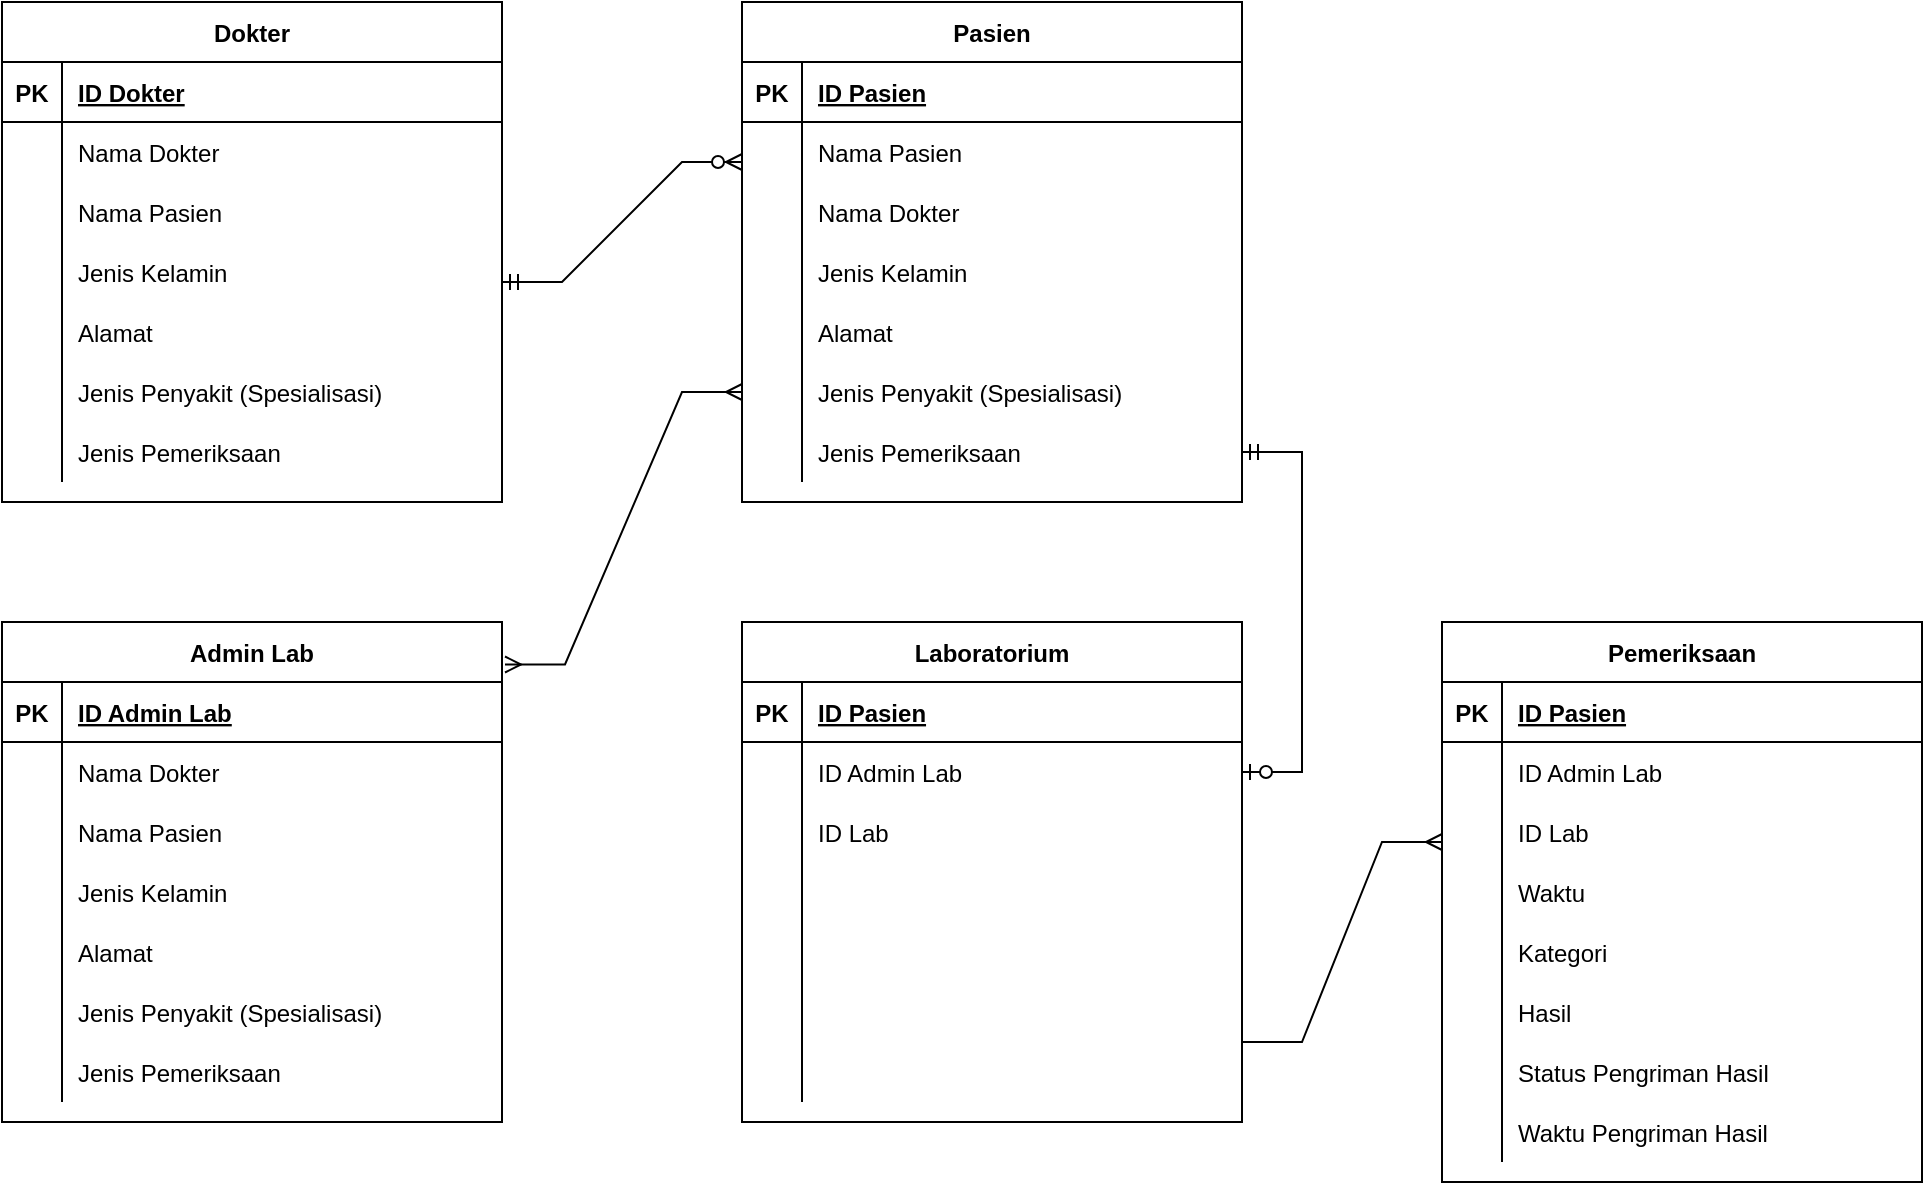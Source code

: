 <mxfile version="17.4.0" type="github">
  <diagram id="R2lEEEUBdFMjLlhIrx00" name="Page-1">
    <mxGraphModel dx="1085" dy="563" grid="1" gridSize="10" guides="1" tooltips="1" connect="1" arrows="1" fold="1" page="1" pageScale="1" pageWidth="850" pageHeight="1100" math="0" shadow="0" extFonts="Permanent Marker^https://fonts.googleapis.com/css?family=Permanent+Marker">
      <root>
        <mxCell id="0" />
        <mxCell id="1" parent="0" />
        <mxCell id="VCbBXZBnGZ6bgR9GCgT--1" value=" Pasien" style="shape=table;startSize=30;container=1;collapsible=1;childLayout=tableLayout;fixedRows=1;rowLines=0;fontStyle=1;align=center;resizeLast=1;" parent="1" vertex="1">
          <mxGeometry x="430" y="50" width="250" height="250" as="geometry" />
        </mxCell>
        <mxCell id="VCbBXZBnGZ6bgR9GCgT--2" value="" style="shape=partialRectangle;collapsible=0;dropTarget=0;pointerEvents=0;fillColor=none;points=[[0,0.5],[1,0.5]];portConstraint=eastwest;top=0;left=0;right=0;bottom=1;" parent="VCbBXZBnGZ6bgR9GCgT--1" vertex="1">
          <mxGeometry y="30" width="250" height="30" as="geometry" />
        </mxCell>
        <mxCell id="VCbBXZBnGZ6bgR9GCgT--3" value="PK" style="shape=partialRectangle;overflow=hidden;connectable=0;fillColor=none;top=0;left=0;bottom=0;right=0;fontStyle=1;" parent="VCbBXZBnGZ6bgR9GCgT--2" vertex="1">
          <mxGeometry width="30" height="30" as="geometry">
            <mxRectangle width="30" height="30" as="alternateBounds" />
          </mxGeometry>
        </mxCell>
        <mxCell id="VCbBXZBnGZ6bgR9GCgT--4" value="ID Pasien" style="shape=partialRectangle;overflow=hidden;connectable=0;fillColor=none;top=0;left=0;bottom=0;right=0;align=left;spacingLeft=6;fontStyle=5;" parent="VCbBXZBnGZ6bgR9GCgT--2" vertex="1">
          <mxGeometry x="30" width="220" height="30" as="geometry">
            <mxRectangle width="220" height="30" as="alternateBounds" />
          </mxGeometry>
        </mxCell>
        <mxCell id="VCbBXZBnGZ6bgR9GCgT--5" value="" style="shape=partialRectangle;collapsible=0;dropTarget=0;pointerEvents=0;fillColor=none;points=[[0,0.5],[1,0.5]];portConstraint=eastwest;top=0;left=0;right=0;bottom=0;" parent="VCbBXZBnGZ6bgR9GCgT--1" vertex="1">
          <mxGeometry y="60" width="250" height="30" as="geometry" />
        </mxCell>
        <mxCell id="VCbBXZBnGZ6bgR9GCgT--6" value="" style="shape=partialRectangle;overflow=hidden;connectable=0;fillColor=none;top=0;left=0;bottom=0;right=0;" parent="VCbBXZBnGZ6bgR9GCgT--5" vertex="1">
          <mxGeometry width="30" height="30" as="geometry">
            <mxRectangle width="30" height="30" as="alternateBounds" />
          </mxGeometry>
        </mxCell>
        <mxCell id="VCbBXZBnGZ6bgR9GCgT--7" value="Nama Pasien" style="shape=partialRectangle;overflow=hidden;connectable=0;fillColor=none;top=0;left=0;bottom=0;right=0;align=left;spacingLeft=6;" parent="VCbBXZBnGZ6bgR9GCgT--5" vertex="1">
          <mxGeometry x="30" width="220" height="30" as="geometry">
            <mxRectangle width="220" height="30" as="alternateBounds" />
          </mxGeometry>
        </mxCell>
        <mxCell id="VCbBXZBnGZ6bgR9GCgT--8" value="" style="shape=partialRectangle;collapsible=0;dropTarget=0;pointerEvents=0;fillColor=none;points=[[0,0.5],[1,0.5]];portConstraint=eastwest;top=0;left=0;right=0;bottom=0;" parent="VCbBXZBnGZ6bgR9GCgT--1" vertex="1">
          <mxGeometry y="90" width="250" height="30" as="geometry" />
        </mxCell>
        <mxCell id="VCbBXZBnGZ6bgR9GCgT--9" value="" style="shape=partialRectangle;overflow=hidden;connectable=0;fillColor=none;top=0;left=0;bottom=0;right=0;" parent="VCbBXZBnGZ6bgR9GCgT--8" vertex="1">
          <mxGeometry width="30" height="30" as="geometry">
            <mxRectangle width="30" height="30" as="alternateBounds" />
          </mxGeometry>
        </mxCell>
        <mxCell id="VCbBXZBnGZ6bgR9GCgT--10" value="Nama Dokter" style="shape=partialRectangle;overflow=hidden;connectable=0;fillColor=none;top=0;left=0;bottom=0;right=0;align=left;spacingLeft=6;" parent="VCbBXZBnGZ6bgR9GCgT--8" vertex="1">
          <mxGeometry x="30" width="220" height="30" as="geometry">
            <mxRectangle width="220" height="30" as="alternateBounds" />
          </mxGeometry>
        </mxCell>
        <mxCell id="VCbBXZBnGZ6bgR9GCgT--11" value="" style="shape=partialRectangle;collapsible=0;dropTarget=0;pointerEvents=0;fillColor=none;points=[[0,0.5],[1,0.5]];portConstraint=eastwest;top=0;left=0;right=0;bottom=0;" parent="VCbBXZBnGZ6bgR9GCgT--1" vertex="1">
          <mxGeometry y="120" width="250" height="30" as="geometry" />
        </mxCell>
        <mxCell id="VCbBXZBnGZ6bgR9GCgT--12" value="" style="shape=partialRectangle;overflow=hidden;connectable=0;fillColor=none;top=0;left=0;bottom=0;right=0;" parent="VCbBXZBnGZ6bgR9GCgT--11" vertex="1">
          <mxGeometry width="30" height="30" as="geometry">
            <mxRectangle width="30" height="30" as="alternateBounds" />
          </mxGeometry>
        </mxCell>
        <mxCell id="VCbBXZBnGZ6bgR9GCgT--13" value="Jenis Kelamin" style="shape=partialRectangle;overflow=hidden;connectable=0;fillColor=none;top=0;left=0;bottom=0;right=0;align=left;spacingLeft=6;" parent="VCbBXZBnGZ6bgR9GCgT--11" vertex="1">
          <mxGeometry x="30" width="220" height="30" as="geometry">
            <mxRectangle width="220" height="30" as="alternateBounds" />
          </mxGeometry>
        </mxCell>
        <mxCell id="VCbBXZBnGZ6bgR9GCgT--14" value="" style="shape=partialRectangle;collapsible=0;dropTarget=0;pointerEvents=0;fillColor=none;points=[[0,0.5],[1,0.5]];portConstraint=eastwest;top=0;left=0;right=0;bottom=0;" parent="VCbBXZBnGZ6bgR9GCgT--1" vertex="1">
          <mxGeometry y="150" width="250" height="30" as="geometry" />
        </mxCell>
        <mxCell id="VCbBXZBnGZ6bgR9GCgT--15" value="" style="shape=partialRectangle;overflow=hidden;connectable=0;fillColor=none;top=0;left=0;bottom=0;right=0;" parent="VCbBXZBnGZ6bgR9GCgT--14" vertex="1">
          <mxGeometry width="30" height="30" as="geometry">
            <mxRectangle width="30" height="30" as="alternateBounds" />
          </mxGeometry>
        </mxCell>
        <mxCell id="VCbBXZBnGZ6bgR9GCgT--16" value=" Alamat" style="shape=partialRectangle;overflow=hidden;connectable=0;fillColor=none;top=0;left=0;bottom=0;right=0;align=left;spacingLeft=6;" parent="VCbBXZBnGZ6bgR9GCgT--14" vertex="1">
          <mxGeometry x="30" width="220" height="30" as="geometry">
            <mxRectangle width="220" height="30" as="alternateBounds" />
          </mxGeometry>
        </mxCell>
        <mxCell id="VCbBXZBnGZ6bgR9GCgT--17" value="" style="shape=partialRectangle;collapsible=0;dropTarget=0;pointerEvents=0;fillColor=none;points=[[0,0.5],[1,0.5]];portConstraint=eastwest;top=0;left=0;right=0;bottom=0;" parent="VCbBXZBnGZ6bgR9GCgT--1" vertex="1">
          <mxGeometry y="180" width="250" height="30" as="geometry" />
        </mxCell>
        <mxCell id="VCbBXZBnGZ6bgR9GCgT--18" value="" style="shape=partialRectangle;overflow=hidden;connectable=0;fillColor=none;top=0;left=0;bottom=0;right=0;" parent="VCbBXZBnGZ6bgR9GCgT--17" vertex="1">
          <mxGeometry width="30" height="30" as="geometry">
            <mxRectangle width="30" height="30" as="alternateBounds" />
          </mxGeometry>
        </mxCell>
        <mxCell id="VCbBXZBnGZ6bgR9GCgT--19" value="Jenis Penyakit (Spesialisasi)" style="shape=partialRectangle;overflow=hidden;connectable=0;fillColor=none;top=0;left=0;bottom=0;right=0;align=left;spacingLeft=6;" parent="VCbBXZBnGZ6bgR9GCgT--17" vertex="1">
          <mxGeometry x="30" width="220" height="30" as="geometry">
            <mxRectangle width="220" height="30" as="alternateBounds" />
          </mxGeometry>
        </mxCell>
        <mxCell id="VCbBXZBnGZ6bgR9GCgT--20" value="" style="shape=partialRectangle;collapsible=0;dropTarget=0;pointerEvents=0;fillColor=none;points=[[0,0.5],[1,0.5]];portConstraint=eastwest;top=0;left=0;right=0;bottom=0;" parent="VCbBXZBnGZ6bgR9GCgT--1" vertex="1">
          <mxGeometry y="210" width="250" height="30" as="geometry" />
        </mxCell>
        <mxCell id="VCbBXZBnGZ6bgR9GCgT--21" value="" style="shape=partialRectangle;overflow=hidden;connectable=0;fillColor=none;top=0;left=0;bottom=0;right=0;" parent="VCbBXZBnGZ6bgR9GCgT--20" vertex="1">
          <mxGeometry width="30" height="30" as="geometry">
            <mxRectangle width="30" height="30" as="alternateBounds" />
          </mxGeometry>
        </mxCell>
        <mxCell id="VCbBXZBnGZ6bgR9GCgT--22" value="Jenis Pemeriksaan" style="shape=partialRectangle;overflow=hidden;connectable=0;fillColor=none;top=0;left=0;bottom=0;right=0;align=left;spacingLeft=6;" parent="VCbBXZBnGZ6bgR9GCgT--20" vertex="1">
          <mxGeometry x="30" width="220" height="30" as="geometry">
            <mxRectangle width="220" height="30" as="alternateBounds" />
          </mxGeometry>
        </mxCell>
        <mxCell id="VCbBXZBnGZ6bgR9GCgT--23" value=" Laboratorium" style="shape=table;startSize=30;container=1;collapsible=1;childLayout=tableLayout;fixedRows=1;rowLines=0;fontStyle=1;align=center;resizeLast=1;" parent="1" vertex="1">
          <mxGeometry x="430" y="360" width="250" height="250" as="geometry" />
        </mxCell>
        <mxCell id="VCbBXZBnGZ6bgR9GCgT--24" value="" style="shape=partialRectangle;collapsible=0;dropTarget=0;pointerEvents=0;fillColor=none;points=[[0,0.5],[1,0.5]];portConstraint=eastwest;top=0;left=0;right=0;bottom=1;" parent="VCbBXZBnGZ6bgR9GCgT--23" vertex="1">
          <mxGeometry y="30" width="250" height="30" as="geometry" />
        </mxCell>
        <mxCell id="VCbBXZBnGZ6bgR9GCgT--25" value="PK" style="shape=partialRectangle;overflow=hidden;connectable=0;fillColor=none;top=0;left=0;bottom=0;right=0;fontStyle=1;" parent="VCbBXZBnGZ6bgR9GCgT--24" vertex="1">
          <mxGeometry width="30" height="30" as="geometry">
            <mxRectangle width="30" height="30" as="alternateBounds" />
          </mxGeometry>
        </mxCell>
        <mxCell id="VCbBXZBnGZ6bgR9GCgT--26" value="ID Pasien" style="shape=partialRectangle;overflow=hidden;connectable=0;fillColor=none;top=0;left=0;bottom=0;right=0;align=left;spacingLeft=6;fontStyle=5;" parent="VCbBXZBnGZ6bgR9GCgT--24" vertex="1">
          <mxGeometry x="30" width="220" height="30" as="geometry">
            <mxRectangle width="220" height="30" as="alternateBounds" />
          </mxGeometry>
        </mxCell>
        <mxCell id="VCbBXZBnGZ6bgR9GCgT--27" value="" style="shape=partialRectangle;collapsible=0;dropTarget=0;pointerEvents=0;fillColor=none;points=[[0,0.5],[1,0.5]];portConstraint=eastwest;top=0;left=0;right=0;bottom=0;" parent="VCbBXZBnGZ6bgR9GCgT--23" vertex="1">
          <mxGeometry y="60" width="250" height="30" as="geometry" />
        </mxCell>
        <mxCell id="VCbBXZBnGZ6bgR9GCgT--28" value="" style="shape=partialRectangle;overflow=hidden;connectable=0;fillColor=none;top=0;left=0;bottom=0;right=0;" parent="VCbBXZBnGZ6bgR9GCgT--27" vertex="1">
          <mxGeometry width="30" height="30" as="geometry">
            <mxRectangle width="30" height="30" as="alternateBounds" />
          </mxGeometry>
        </mxCell>
        <mxCell id="VCbBXZBnGZ6bgR9GCgT--29" value="ID Admin Lab" style="shape=partialRectangle;overflow=hidden;connectable=0;fillColor=none;top=0;left=0;bottom=0;right=0;align=left;spacingLeft=6;" parent="VCbBXZBnGZ6bgR9GCgT--27" vertex="1">
          <mxGeometry x="30" width="220" height="30" as="geometry">
            <mxRectangle width="220" height="30" as="alternateBounds" />
          </mxGeometry>
        </mxCell>
        <mxCell id="VCbBXZBnGZ6bgR9GCgT--30" value="" style="shape=partialRectangle;collapsible=0;dropTarget=0;pointerEvents=0;fillColor=none;points=[[0,0.5],[1,0.5]];portConstraint=eastwest;top=0;left=0;right=0;bottom=0;" parent="VCbBXZBnGZ6bgR9GCgT--23" vertex="1">
          <mxGeometry y="90" width="250" height="30" as="geometry" />
        </mxCell>
        <mxCell id="VCbBXZBnGZ6bgR9GCgT--31" value="" style="shape=partialRectangle;overflow=hidden;connectable=0;fillColor=none;top=0;left=0;bottom=0;right=0;" parent="VCbBXZBnGZ6bgR9GCgT--30" vertex="1">
          <mxGeometry width="30" height="30" as="geometry">
            <mxRectangle width="30" height="30" as="alternateBounds" />
          </mxGeometry>
        </mxCell>
        <mxCell id="VCbBXZBnGZ6bgR9GCgT--32" value="ID Lab" style="shape=partialRectangle;overflow=hidden;connectable=0;fillColor=none;top=0;left=0;bottom=0;right=0;align=left;spacingLeft=6;" parent="VCbBXZBnGZ6bgR9GCgT--30" vertex="1">
          <mxGeometry x="30" width="220" height="30" as="geometry">
            <mxRectangle width="220" height="30" as="alternateBounds" />
          </mxGeometry>
        </mxCell>
        <mxCell id="VCbBXZBnGZ6bgR9GCgT--33" value="" style="shape=partialRectangle;collapsible=0;dropTarget=0;pointerEvents=0;fillColor=none;points=[[0,0.5],[1,0.5]];portConstraint=eastwest;top=0;left=0;right=0;bottom=0;" parent="VCbBXZBnGZ6bgR9GCgT--23" vertex="1">
          <mxGeometry y="120" width="250" height="30" as="geometry" />
        </mxCell>
        <mxCell id="VCbBXZBnGZ6bgR9GCgT--34" value="" style="shape=partialRectangle;overflow=hidden;connectable=0;fillColor=none;top=0;left=0;bottom=0;right=0;" parent="VCbBXZBnGZ6bgR9GCgT--33" vertex="1">
          <mxGeometry width="30" height="30" as="geometry">
            <mxRectangle width="30" height="30" as="alternateBounds" />
          </mxGeometry>
        </mxCell>
        <mxCell id="VCbBXZBnGZ6bgR9GCgT--35" value="" style="shape=partialRectangle;overflow=hidden;connectable=0;fillColor=none;top=0;left=0;bottom=0;right=0;align=left;spacingLeft=6;" parent="VCbBXZBnGZ6bgR9GCgT--33" vertex="1">
          <mxGeometry x="30" width="220" height="30" as="geometry">
            <mxRectangle width="220" height="30" as="alternateBounds" />
          </mxGeometry>
        </mxCell>
        <mxCell id="VCbBXZBnGZ6bgR9GCgT--36" value="" style="shape=partialRectangle;collapsible=0;dropTarget=0;pointerEvents=0;fillColor=none;points=[[0,0.5],[1,0.5]];portConstraint=eastwest;top=0;left=0;right=0;bottom=0;" parent="VCbBXZBnGZ6bgR9GCgT--23" vertex="1">
          <mxGeometry y="150" width="250" height="30" as="geometry" />
        </mxCell>
        <mxCell id="VCbBXZBnGZ6bgR9GCgT--37" value="" style="shape=partialRectangle;overflow=hidden;connectable=0;fillColor=none;top=0;left=0;bottom=0;right=0;" parent="VCbBXZBnGZ6bgR9GCgT--36" vertex="1">
          <mxGeometry width="30" height="30" as="geometry">
            <mxRectangle width="30" height="30" as="alternateBounds" />
          </mxGeometry>
        </mxCell>
        <mxCell id="VCbBXZBnGZ6bgR9GCgT--38" value="" style="shape=partialRectangle;overflow=hidden;connectable=0;fillColor=none;top=0;left=0;bottom=0;right=0;align=left;spacingLeft=6;" parent="VCbBXZBnGZ6bgR9GCgT--36" vertex="1">
          <mxGeometry x="30" width="220" height="30" as="geometry">
            <mxRectangle width="220" height="30" as="alternateBounds" />
          </mxGeometry>
        </mxCell>
        <mxCell id="VCbBXZBnGZ6bgR9GCgT--39" value="" style="shape=partialRectangle;collapsible=0;dropTarget=0;pointerEvents=0;fillColor=none;points=[[0,0.5],[1,0.5]];portConstraint=eastwest;top=0;left=0;right=0;bottom=0;" parent="VCbBXZBnGZ6bgR9GCgT--23" vertex="1">
          <mxGeometry y="180" width="250" height="30" as="geometry" />
        </mxCell>
        <mxCell id="VCbBXZBnGZ6bgR9GCgT--40" value="" style="shape=partialRectangle;overflow=hidden;connectable=0;fillColor=none;top=0;left=0;bottom=0;right=0;" parent="VCbBXZBnGZ6bgR9GCgT--39" vertex="1">
          <mxGeometry width="30" height="30" as="geometry">
            <mxRectangle width="30" height="30" as="alternateBounds" />
          </mxGeometry>
        </mxCell>
        <mxCell id="VCbBXZBnGZ6bgR9GCgT--41" value="" style="shape=partialRectangle;overflow=hidden;connectable=0;fillColor=none;top=0;left=0;bottom=0;right=0;align=left;spacingLeft=6;" parent="VCbBXZBnGZ6bgR9GCgT--39" vertex="1">
          <mxGeometry x="30" width="220" height="30" as="geometry">
            <mxRectangle width="220" height="30" as="alternateBounds" />
          </mxGeometry>
        </mxCell>
        <mxCell id="VCbBXZBnGZ6bgR9GCgT--42" value="" style="shape=partialRectangle;collapsible=0;dropTarget=0;pointerEvents=0;fillColor=none;points=[[0,0.5],[1,0.5]];portConstraint=eastwest;top=0;left=0;right=0;bottom=0;" parent="VCbBXZBnGZ6bgR9GCgT--23" vertex="1">
          <mxGeometry y="210" width="250" height="30" as="geometry" />
        </mxCell>
        <mxCell id="VCbBXZBnGZ6bgR9GCgT--43" value="" style="shape=partialRectangle;overflow=hidden;connectable=0;fillColor=none;top=0;left=0;bottom=0;right=0;" parent="VCbBXZBnGZ6bgR9GCgT--42" vertex="1">
          <mxGeometry width="30" height="30" as="geometry">
            <mxRectangle width="30" height="30" as="alternateBounds" />
          </mxGeometry>
        </mxCell>
        <mxCell id="VCbBXZBnGZ6bgR9GCgT--44" value="" style="shape=partialRectangle;overflow=hidden;connectable=0;fillColor=none;top=0;left=0;bottom=0;right=0;align=left;spacingLeft=6;" parent="VCbBXZBnGZ6bgR9GCgT--42" vertex="1">
          <mxGeometry x="30" width="220" height="30" as="geometry">
            <mxRectangle width="220" height="30" as="alternateBounds" />
          </mxGeometry>
        </mxCell>
        <mxCell id="VCbBXZBnGZ6bgR9GCgT--45" value="Dokter" style="shape=table;startSize=30;container=1;collapsible=1;childLayout=tableLayout;fixedRows=1;rowLines=0;fontStyle=1;align=center;resizeLast=1;" parent="1" vertex="1">
          <mxGeometry x="60" y="50" width="250" height="250" as="geometry" />
        </mxCell>
        <mxCell id="VCbBXZBnGZ6bgR9GCgT--46" value="" style="shape=partialRectangle;collapsible=0;dropTarget=0;pointerEvents=0;fillColor=none;points=[[0,0.5],[1,0.5]];portConstraint=eastwest;top=0;left=0;right=0;bottom=1;" parent="VCbBXZBnGZ6bgR9GCgT--45" vertex="1">
          <mxGeometry y="30" width="250" height="30" as="geometry" />
        </mxCell>
        <mxCell id="VCbBXZBnGZ6bgR9GCgT--47" value="PK" style="shape=partialRectangle;overflow=hidden;connectable=0;fillColor=none;top=0;left=0;bottom=0;right=0;fontStyle=1;" parent="VCbBXZBnGZ6bgR9GCgT--46" vertex="1">
          <mxGeometry width="30" height="30" as="geometry">
            <mxRectangle width="30" height="30" as="alternateBounds" />
          </mxGeometry>
        </mxCell>
        <mxCell id="VCbBXZBnGZ6bgR9GCgT--48" value="ID Dokter" style="shape=partialRectangle;overflow=hidden;connectable=0;fillColor=none;top=0;left=0;bottom=0;right=0;align=left;spacingLeft=6;fontStyle=5;" parent="VCbBXZBnGZ6bgR9GCgT--46" vertex="1">
          <mxGeometry x="30" width="220" height="30" as="geometry">
            <mxRectangle width="220" height="30" as="alternateBounds" />
          </mxGeometry>
        </mxCell>
        <mxCell id="VCbBXZBnGZ6bgR9GCgT--49" value="" style="shape=partialRectangle;collapsible=0;dropTarget=0;pointerEvents=0;fillColor=none;points=[[0,0.5],[1,0.5]];portConstraint=eastwest;top=0;left=0;right=0;bottom=0;" parent="VCbBXZBnGZ6bgR9GCgT--45" vertex="1">
          <mxGeometry y="60" width="250" height="30" as="geometry" />
        </mxCell>
        <mxCell id="VCbBXZBnGZ6bgR9GCgT--50" value="" style="shape=partialRectangle;overflow=hidden;connectable=0;fillColor=none;top=0;left=0;bottom=0;right=0;" parent="VCbBXZBnGZ6bgR9GCgT--49" vertex="1">
          <mxGeometry width="30" height="30" as="geometry">
            <mxRectangle width="30" height="30" as="alternateBounds" />
          </mxGeometry>
        </mxCell>
        <mxCell id="VCbBXZBnGZ6bgR9GCgT--51" value="Nama Dokter" style="shape=partialRectangle;overflow=hidden;connectable=0;fillColor=none;top=0;left=0;bottom=0;right=0;align=left;spacingLeft=6;" parent="VCbBXZBnGZ6bgR9GCgT--49" vertex="1">
          <mxGeometry x="30" width="220" height="30" as="geometry">
            <mxRectangle width="220" height="30" as="alternateBounds" />
          </mxGeometry>
        </mxCell>
        <mxCell id="VCbBXZBnGZ6bgR9GCgT--52" value="" style="shape=partialRectangle;collapsible=0;dropTarget=0;pointerEvents=0;fillColor=none;points=[[0,0.5],[1,0.5]];portConstraint=eastwest;top=0;left=0;right=0;bottom=0;" parent="VCbBXZBnGZ6bgR9GCgT--45" vertex="1">
          <mxGeometry y="90" width="250" height="30" as="geometry" />
        </mxCell>
        <mxCell id="VCbBXZBnGZ6bgR9GCgT--53" value="" style="shape=partialRectangle;overflow=hidden;connectable=0;fillColor=none;top=0;left=0;bottom=0;right=0;" parent="VCbBXZBnGZ6bgR9GCgT--52" vertex="1">
          <mxGeometry width="30" height="30" as="geometry">
            <mxRectangle width="30" height="30" as="alternateBounds" />
          </mxGeometry>
        </mxCell>
        <mxCell id="VCbBXZBnGZ6bgR9GCgT--54" value="Nama Pasien" style="shape=partialRectangle;overflow=hidden;connectable=0;fillColor=none;top=0;left=0;bottom=0;right=0;align=left;spacingLeft=6;" parent="VCbBXZBnGZ6bgR9GCgT--52" vertex="1">
          <mxGeometry x="30" width="220" height="30" as="geometry">
            <mxRectangle width="220" height="30" as="alternateBounds" />
          </mxGeometry>
        </mxCell>
        <mxCell id="VCbBXZBnGZ6bgR9GCgT--55" value="" style="shape=partialRectangle;collapsible=0;dropTarget=0;pointerEvents=0;fillColor=none;points=[[0,0.5],[1,0.5]];portConstraint=eastwest;top=0;left=0;right=0;bottom=0;" parent="VCbBXZBnGZ6bgR9GCgT--45" vertex="1">
          <mxGeometry y="120" width="250" height="30" as="geometry" />
        </mxCell>
        <mxCell id="VCbBXZBnGZ6bgR9GCgT--56" value="" style="shape=partialRectangle;overflow=hidden;connectable=0;fillColor=none;top=0;left=0;bottom=0;right=0;" parent="VCbBXZBnGZ6bgR9GCgT--55" vertex="1">
          <mxGeometry width="30" height="30" as="geometry">
            <mxRectangle width="30" height="30" as="alternateBounds" />
          </mxGeometry>
        </mxCell>
        <mxCell id="VCbBXZBnGZ6bgR9GCgT--57" value="Jenis Kelamin" style="shape=partialRectangle;overflow=hidden;connectable=0;fillColor=none;top=0;left=0;bottom=0;right=0;align=left;spacingLeft=6;" parent="VCbBXZBnGZ6bgR9GCgT--55" vertex="1">
          <mxGeometry x="30" width="220" height="30" as="geometry">
            <mxRectangle width="220" height="30" as="alternateBounds" />
          </mxGeometry>
        </mxCell>
        <mxCell id="VCbBXZBnGZ6bgR9GCgT--58" value="" style="shape=partialRectangle;collapsible=0;dropTarget=0;pointerEvents=0;fillColor=none;points=[[0,0.5],[1,0.5]];portConstraint=eastwest;top=0;left=0;right=0;bottom=0;" parent="VCbBXZBnGZ6bgR9GCgT--45" vertex="1">
          <mxGeometry y="150" width="250" height="30" as="geometry" />
        </mxCell>
        <mxCell id="VCbBXZBnGZ6bgR9GCgT--59" value="" style="shape=partialRectangle;overflow=hidden;connectable=0;fillColor=none;top=0;left=0;bottom=0;right=0;" parent="VCbBXZBnGZ6bgR9GCgT--58" vertex="1">
          <mxGeometry width="30" height="30" as="geometry">
            <mxRectangle width="30" height="30" as="alternateBounds" />
          </mxGeometry>
        </mxCell>
        <mxCell id="VCbBXZBnGZ6bgR9GCgT--60" value=" Alamat" style="shape=partialRectangle;overflow=hidden;connectable=0;fillColor=none;top=0;left=0;bottom=0;right=0;align=left;spacingLeft=6;" parent="VCbBXZBnGZ6bgR9GCgT--58" vertex="1">
          <mxGeometry x="30" width="220" height="30" as="geometry">
            <mxRectangle width="220" height="30" as="alternateBounds" />
          </mxGeometry>
        </mxCell>
        <mxCell id="VCbBXZBnGZ6bgR9GCgT--61" value="" style="shape=partialRectangle;collapsible=0;dropTarget=0;pointerEvents=0;fillColor=none;points=[[0,0.5],[1,0.5]];portConstraint=eastwest;top=0;left=0;right=0;bottom=0;" parent="VCbBXZBnGZ6bgR9GCgT--45" vertex="1">
          <mxGeometry y="180" width="250" height="30" as="geometry" />
        </mxCell>
        <mxCell id="VCbBXZBnGZ6bgR9GCgT--62" value="" style="shape=partialRectangle;overflow=hidden;connectable=0;fillColor=none;top=0;left=0;bottom=0;right=0;" parent="VCbBXZBnGZ6bgR9GCgT--61" vertex="1">
          <mxGeometry width="30" height="30" as="geometry">
            <mxRectangle width="30" height="30" as="alternateBounds" />
          </mxGeometry>
        </mxCell>
        <mxCell id="VCbBXZBnGZ6bgR9GCgT--63" value=" Jenis Penyakit (Spesialisasi)" style="shape=partialRectangle;overflow=hidden;connectable=0;fillColor=none;top=0;left=0;bottom=0;right=0;align=left;spacingLeft=6;" parent="VCbBXZBnGZ6bgR9GCgT--61" vertex="1">
          <mxGeometry x="30" width="220" height="30" as="geometry">
            <mxRectangle width="220" height="30" as="alternateBounds" />
          </mxGeometry>
        </mxCell>
        <mxCell id="VCbBXZBnGZ6bgR9GCgT--64" value="" style="shape=partialRectangle;collapsible=0;dropTarget=0;pointerEvents=0;fillColor=none;points=[[0,0.5],[1,0.5]];portConstraint=eastwest;top=0;left=0;right=0;bottom=0;" parent="VCbBXZBnGZ6bgR9GCgT--45" vertex="1">
          <mxGeometry y="210" width="250" height="30" as="geometry" />
        </mxCell>
        <mxCell id="VCbBXZBnGZ6bgR9GCgT--65" value="" style="shape=partialRectangle;overflow=hidden;connectable=0;fillColor=none;top=0;left=0;bottom=0;right=0;" parent="VCbBXZBnGZ6bgR9GCgT--64" vertex="1">
          <mxGeometry width="30" height="30" as="geometry">
            <mxRectangle width="30" height="30" as="alternateBounds" />
          </mxGeometry>
        </mxCell>
        <mxCell id="VCbBXZBnGZ6bgR9GCgT--66" value="Jenis Pemeriksaan" style="shape=partialRectangle;overflow=hidden;connectable=0;fillColor=none;top=0;left=0;bottom=0;right=0;align=left;spacingLeft=6;" parent="VCbBXZBnGZ6bgR9GCgT--64" vertex="1">
          <mxGeometry x="30" width="220" height="30" as="geometry">
            <mxRectangle width="220" height="30" as="alternateBounds" />
          </mxGeometry>
        </mxCell>
        <mxCell id="VCbBXZBnGZ6bgR9GCgT--67" value="Admin Lab" style="shape=table;startSize=30;container=1;collapsible=1;childLayout=tableLayout;fixedRows=1;rowLines=0;fontStyle=1;align=center;resizeLast=1;" parent="1" vertex="1">
          <mxGeometry x="60" y="360" width="250" height="250" as="geometry" />
        </mxCell>
        <mxCell id="VCbBXZBnGZ6bgR9GCgT--68" value="" style="shape=partialRectangle;collapsible=0;dropTarget=0;pointerEvents=0;fillColor=none;points=[[0,0.5],[1,0.5]];portConstraint=eastwest;top=0;left=0;right=0;bottom=1;" parent="VCbBXZBnGZ6bgR9GCgT--67" vertex="1">
          <mxGeometry y="30" width="250" height="30" as="geometry" />
        </mxCell>
        <mxCell id="VCbBXZBnGZ6bgR9GCgT--69" value="PK" style="shape=partialRectangle;overflow=hidden;connectable=0;fillColor=none;top=0;left=0;bottom=0;right=0;fontStyle=1;" parent="VCbBXZBnGZ6bgR9GCgT--68" vertex="1">
          <mxGeometry width="30" height="30" as="geometry">
            <mxRectangle width="30" height="30" as="alternateBounds" />
          </mxGeometry>
        </mxCell>
        <mxCell id="VCbBXZBnGZ6bgR9GCgT--70" value="ID Admin Lab" style="shape=partialRectangle;overflow=hidden;connectable=0;fillColor=none;top=0;left=0;bottom=0;right=0;align=left;spacingLeft=6;fontStyle=5;" parent="VCbBXZBnGZ6bgR9GCgT--68" vertex="1">
          <mxGeometry x="30" width="220" height="30" as="geometry">
            <mxRectangle width="220" height="30" as="alternateBounds" />
          </mxGeometry>
        </mxCell>
        <mxCell id="VCbBXZBnGZ6bgR9GCgT--71" value="" style="shape=partialRectangle;collapsible=0;dropTarget=0;pointerEvents=0;fillColor=none;points=[[0,0.5],[1,0.5]];portConstraint=eastwest;top=0;left=0;right=0;bottom=0;" parent="VCbBXZBnGZ6bgR9GCgT--67" vertex="1">
          <mxGeometry y="60" width="250" height="30" as="geometry" />
        </mxCell>
        <mxCell id="VCbBXZBnGZ6bgR9GCgT--72" value="" style="shape=partialRectangle;overflow=hidden;connectable=0;fillColor=none;top=0;left=0;bottom=0;right=0;" parent="VCbBXZBnGZ6bgR9GCgT--71" vertex="1">
          <mxGeometry width="30" height="30" as="geometry">
            <mxRectangle width="30" height="30" as="alternateBounds" />
          </mxGeometry>
        </mxCell>
        <mxCell id="VCbBXZBnGZ6bgR9GCgT--73" value="Nama Dokter" style="shape=partialRectangle;overflow=hidden;connectable=0;fillColor=none;top=0;left=0;bottom=0;right=0;align=left;spacingLeft=6;" parent="VCbBXZBnGZ6bgR9GCgT--71" vertex="1">
          <mxGeometry x="30" width="220" height="30" as="geometry">
            <mxRectangle width="220" height="30" as="alternateBounds" />
          </mxGeometry>
        </mxCell>
        <mxCell id="VCbBXZBnGZ6bgR9GCgT--74" value="" style="shape=partialRectangle;collapsible=0;dropTarget=0;pointerEvents=0;fillColor=none;points=[[0,0.5],[1,0.5]];portConstraint=eastwest;top=0;left=0;right=0;bottom=0;" parent="VCbBXZBnGZ6bgR9GCgT--67" vertex="1">
          <mxGeometry y="90" width="250" height="30" as="geometry" />
        </mxCell>
        <mxCell id="VCbBXZBnGZ6bgR9GCgT--75" value="" style="shape=partialRectangle;overflow=hidden;connectable=0;fillColor=none;top=0;left=0;bottom=0;right=0;" parent="VCbBXZBnGZ6bgR9GCgT--74" vertex="1">
          <mxGeometry width="30" height="30" as="geometry">
            <mxRectangle width="30" height="30" as="alternateBounds" />
          </mxGeometry>
        </mxCell>
        <mxCell id="VCbBXZBnGZ6bgR9GCgT--76" value="Nama Pasien" style="shape=partialRectangle;overflow=hidden;connectable=0;fillColor=none;top=0;left=0;bottom=0;right=0;align=left;spacingLeft=6;" parent="VCbBXZBnGZ6bgR9GCgT--74" vertex="1">
          <mxGeometry x="30" width="220" height="30" as="geometry">
            <mxRectangle width="220" height="30" as="alternateBounds" />
          </mxGeometry>
        </mxCell>
        <mxCell id="VCbBXZBnGZ6bgR9GCgT--77" value="" style="shape=partialRectangle;collapsible=0;dropTarget=0;pointerEvents=0;fillColor=none;points=[[0,0.5],[1,0.5]];portConstraint=eastwest;top=0;left=0;right=0;bottom=0;" parent="VCbBXZBnGZ6bgR9GCgT--67" vertex="1">
          <mxGeometry y="120" width="250" height="30" as="geometry" />
        </mxCell>
        <mxCell id="VCbBXZBnGZ6bgR9GCgT--78" value="" style="shape=partialRectangle;overflow=hidden;connectable=0;fillColor=none;top=0;left=0;bottom=0;right=0;" parent="VCbBXZBnGZ6bgR9GCgT--77" vertex="1">
          <mxGeometry width="30" height="30" as="geometry">
            <mxRectangle width="30" height="30" as="alternateBounds" />
          </mxGeometry>
        </mxCell>
        <mxCell id="VCbBXZBnGZ6bgR9GCgT--79" value="Jenis Kelamin" style="shape=partialRectangle;overflow=hidden;connectable=0;fillColor=none;top=0;left=0;bottom=0;right=0;align=left;spacingLeft=6;" parent="VCbBXZBnGZ6bgR9GCgT--77" vertex="1">
          <mxGeometry x="30" width="220" height="30" as="geometry">
            <mxRectangle width="220" height="30" as="alternateBounds" />
          </mxGeometry>
        </mxCell>
        <mxCell id="VCbBXZBnGZ6bgR9GCgT--80" value="" style="shape=partialRectangle;collapsible=0;dropTarget=0;pointerEvents=0;fillColor=none;points=[[0,0.5],[1,0.5]];portConstraint=eastwest;top=0;left=0;right=0;bottom=0;" parent="VCbBXZBnGZ6bgR9GCgT--67" vertex="1">
          <mxGeometry y="150" width="250" height="30" as="geometry" />
        </mxCell>
        <mxCell id="VCbBXZBnGZ6bgR9GCgT--81" value="" style="shape=partialRectangle;overflow=hidden;connectable=0;fillColor=none;top=0;left=0;bottom=0;right=0;" parent="VCbBXZBnGZ6bgR9GCgT--80" vertex="1">
          <mxGeometry width="30" height="30" as="geometry">
            <mxRectangle width="30" height="30" as="alternateBounds" />
          </mxGeometry>
        </mxCell>
        <mxCell id="VCbBXZBnGZ6bgR9GCgT--82" value="Alamat" style="shape=partialRectangle;overflow=hidden;connectable=0;fillColor=none;top=0;left=0;bottom=0;right=0;align=left;spacingLeft=6;" parent="VCbBXZBnGZ6bgR9GCgT--80" vertex="1">
          <mxGeometry x="30" width="220" height="30" as="geometry">
            <mxRectangle width="220" height="30" as="alternateBounds" />
          </mxGeometry>
        </mxCell>
        <mxCell id="VCbBXZBnGZ6bgR9GCgT--83" value="" style="shape=partialRectangle;collapsible=0;dropTarget=0;pointerEvents=0;fillColor=none;points=[[0,0.5],[1,0.5]];portConstraint=eastwest;top=0;left=0;right=0;bottom=0;" parent="VCbBXZBnGZ6bgR9GCgT--67" vertex="1">
          <mxGeometry y="180" width="250" height="30" as="geometry" />
        </mxCell>
        <mxCell id="VCbBXZBnGZ6bgR9GCgT--84" value="" style="shape=partialRectangle;overflow=hidden;connectable=0;fillColor=none;top=0;left=0;bottom=0;right=0;" parent="VCbBXZBnGZ6bgR9GCgT--83" vertex="1">
          <mxGeometry width="30" height="30" as="geometry">
            <mxRectangle width="30" height="30" as="alternateBounds" />
          </mxGeometry>
        </mxCell>
        <mxCell id="VCbBXZBnGZ6bgR9GCgT--85" value="Jenis Penyakit (Spesialisasi)" style="shape=partialRectangle;overflow=hidden;connectable=0;fillColor=none;top=0;left=0;bottom=0;right=0;align=left;spacingLeft=6;" parent="VCbBXZBnGZ6bgR9GCgT--83" vertex="1">
          <mxGeometry x="30" width="220" height="30" as="geometry">
            <mxRectangle width="220" height="30" as="alternateBounds" />
          </mxGeometry>
        </mxCell>
        <mxCell id="VCbBXZBnGZ6bgR9GCgT--86" value="" style="shape=partialRectangle;collapsible=0;dropTarget=0;pointerEvents=0;fillColor=none;points=[[0,0.5],[1,0.5]];portConstraint=eastwest;top=0;left=0;right=0;bottom=0;" parent="VCbBXZBnGZ6bgR9GCgT--67" vertex="1">
          <mxGeometry y="210" width="250" height="30" as="geometry" />
        </mxCell>
        <mxCell id="VCbBXZBnGZ6bgR9GCgT--87" value="" style="shape=partialRectangle;overflow=hidden;connectable=0;fillColor=none;top=0;left=0;bottom=0;right=0;" parent="VCbBXZBnGZ6bgR9GCgT--86" vertex="1">
          <mxGeometry width="30" height="30" as="geometry">
            <mxRectangle width="30" height="30" as="alternateBounds" />
          </mxGeometry>
        </mxCell>
        <mxCell id="VCbBXZBnGZ6bgR9GCgT--88" value="Jenis Pemeriksaan" style="shape=partialRectangle;overflow=hidden;connectable=0;fillColor=none;top=0;left=0;bottom=0;right=0;align=left;spacingLeft=6;" parent="VCbBXZBnGZ6bgR9GCgT--86" vertex="1">
          <mxGeometry x="30" width="220" height="30" as="geometry">
            <mxRectangle width="220" height="30" as="alternateBounds" />
          </mxGeometry>
        </mxCell>
        <mxCell id="VCbBXZBnGZ6bgR9GCgT--89" value="Pemeriksaan" style="shape=table;startSize=30;container=1;collapsible=1;childLayout=tableLayout;fixedRows=1;rowLines=0;fontStyle=1;align=center;resizeLast=1;" parent="1" vertex="1">
          <mxGeometry x="780" y="360" width="240" height="280" as="geometry" />
        </mxCell>
        <mxCell id="VCbBXZBnGZ6bgR9GCgT--90" value="" style="shape=partialRectangle;collapsible=0;dropTarget=0;pointerEvents=0;fillColor=none;points=[[0,0.5],[1,0.5]];portConstraint=eastwest;top=0;left=0;right=0;bottom=1;" parent="VCbBXZBnGZ6bgR9GCgT--89" vertex="1">
          <mxGeometry y="30" width="240" height="30" as="geometry" />
        </mxCell>
        <mxCell id="VCbBXZBnGZ6bgR9GCgT--91" value="PK" style="shape=partialRectangle;overflow=hidden;connectable=0;fillColor=none;top=0;left=0;bottom=0;right=0;fontStyle=1;" parent="VCbBXZBnGZ6bgR9GCgT--90" vertex="1">
          <mxGeometry width="30" height="30" as="geometry">
            <mxRectangle width="30" height="30" as="alternateBounds" />
          </mxGeometry>
        </mxCell>
        <mxCell id="VCbBXZBnGZ6bgR9GCgT--92" value="ID Pasien" style="shape=partialRectangle;overflow=hidden;connectable=0;fillColor=none;top=0;left=0;bottom=0;right=0;align=left;spacingLeft=6;fontStyle=5;" parent="VCbBXZBnGZ6bgR9GCgT--90" vertex="1">
          <mxGeometry x="30" width="210" height="30" as="geometry">
            <mxRectangle width="210" height="30" as="alternateBounds" />
          </mxGeometry>
        </mxCell>
        <mxCell id="VCbBXZBnGZ6bgR9GCgT--93" value="" style="shape=partialRectangle;collapsible=0;dropTarget=0;pointerEvents=0;fillColor=none;points=[[0,0.5],[1,0.5]];portConstraint=eastwest;top=0;left=0;right=0;bottom=0;" parent="VCbBXZBnGZ6bgR9GCgT--89" vertex="1">
          <mxGeometry y="60" width="240" height="30" as="geometry" />
        </mxCell>
        <mxCell id="VCbBXZBnGZ6bgR9GCgT--94" value="" style="shape=partialRectangle;overflow=hidden;connectable=0;fillColor=none;top=0;left=0;bottom=0;right=0;" parent="VCbBXZBnGZ6bgR9GCgT--93" vertex="1">
          <mxGeometry width="30" height="30" as="geometry">
            <mxRectangle width="30" height="30" as="alternateBounds" />
          </mxGeometry>
        </mxCell>
        <mxCell id="VCbBXZBnGZ6bgR9GCgT--95" value="ID Admin Lab" style="shape=partialRectangle;overflow=hidden;connectable=0;fillColor=none;top=0;left=0;bottom=0;right=0;align=left;spacingLeft=6;" parent="VCbBXZBnGZ6bgR9GCgT--93" vertex="1">
          <mxGeometry x="30" width="210" height="30" as="geometry">
            <mxRectangle width="210" height="30" as="alternateBounds" />
          </mxGeometry>
        </mxCell>
        <mxCell id="VCbBXZBnGZ6bgR9GCgT--96" value="" style="shape=partialRectangle;collapsible=0;dropTarget=0;pointerEvents=0;fillColor=none;points=[[0,0.5],[1,0.5]];portConstraint=eastwest;top=0;left=0;right=0;bottom=0;" parent="VCbBXZBnGZ6bgR9GCgT--89" vertex="1">
          <mxGeometry y="90" width="240" height="30" as="geometry" />
        </mxCell>
        <mxCell id="VCbBXZBnGZ6bgR9GCgT--97" value="" style="shape=partialRectangle;overflow=hidden;connectable=0;fillColor=none;top=0;left=0;bottom=0;right=0;" parent="VCbBXZBnGZ6bgR9GCgT--96" vertex="1">
          <mxGeometry width="30" height="30" as="geometry">
            <mxRectangle width="30" height="30" as="alternateBounds" />
          </mxGeometry>
        </mxCell>
        <mxCell id="VCbBXZBnGZ6bgR9GCgT--98" value="ID Lab" style="shape=partialRectangle;overflow=hidden;connectable=0;fillColor=none;top=0;left=0;bottom=0;right=0;align=left;spacingLeft=6;" parent="VCbBXZBnGZ6bgR9GCgT--96" vertex="1">
          <mxGeometry x="30" width="210" height="30" as="geometry">
            <mxRectangle width="210" height="30" as="alternateBounds" />
          </mxGeometry>
        </mxCell>
        <mxCell id="VCbBXZBnGZ6bgR9GCgT--99" value="" style="shape=partialRectangle;collapsible=0;dropTarget=0;pointerEvents=0;fillColor=none;points=[[0,0.5],[1,0.5]];portConstraint=eastwest;top=0;left=0;right=0;bottom=0;" parent="VCbBXZBnGZ6bgR9GCgT--89" vertex="1">
          <mxGeometry y="120" width="240" height="30" as="geometry" />
        </mxCell>
        <mxCell id="VCbBXZBnGZ6bgR9GCgT--100" value="" style="shape=partialRectangle;overflow=hidden;connectable=0;fillColor=none;top=0;left=0;bottom=0;right=0;" parent="VCbBXZBnGZ6bgR9GCgT--99" vertex="1">
          <mxGeometry width="30" height="30" as="geometry">
            <mxRectangle width="30" height="30" as="alternateBounds" />
          </mxGeometry>
        </mxCell>
        <mxCell id="VCbBXZBnGZ6bgR9GCgT--101" value="Waktu" style="shape=partialRectangle;overflow=hidden;connectable=0;fillColor=none;top=0;left=0;bottom=0;right=0;align=left;spacingLeft=6;" parent="VCbBXZBnGZ6bgR9GCgT--99" vertex="1">
          <mxGeometry x="30" width="210" height="30" as="geometry">
            <mxRectangle width="210" height="30" as="alternateBounds" />
          </mxGeometry>
        </mxCell>
        <mxCell id="VCbBXZBnGZ6bgR9GCgT--102" value="" style="shape=partialRectangle;collapsible=0;dropTarget=0;pointerEvents=0;fillColor=none;points=[[0,0.5],[1,0.5]];portConstraint=eastwest;top=0;left=0;right=0;bottom=0;" parent="VCbBXZBnGZ6bgR9GCgT--89" vertex="1">
          <mxGeometry y="150" width="240" height="30" as="geometry" />
        </mxCell>
        <mxCell id="VCbBXZBnGZ6bgR9GCgT--103" value="" style="shape=partialRectangle;overflow=hidden;connectable=0;fillColor=none;top=0;left=0;bottom=0;right=0;" parent="VCbBXZBnGZ6bgR9GCgT--102" vertex="1">
          <mxGeometry width="30" height="30" as="geometry">
            <mxRectangle width="30" height="30" as="alternateBounds" />
          </mxGeometry>
        </mxCell>
        <mxCell id="VCbBXZBnGZ6bgR9GCgT--104" value="Kategori" style="shape=partialRectangle;overflow=hidden;connectable=0;fillColor=none;top=0;left=0;bottom=0;right=0;align=left;spacingLeft=6;" parent="VCbBXZBnGZ6bgR9GCgT--102" vertex="1">
          <mxGeometry x="30" width="210" height="30" as="geometry">
            <mxRectangle width="210" height="30" as="alternateBounds" />
          </mxGeometry>
        </mxCell>
        <mxCell id="VCbBXZBnGZ6bgR9GCgT--105" value="" style="shape=partialRectangle;collapsible=0;dropTarget=0;pointerEvents=0;fillColor=none;points=[[0,0.5],[1,0.5]];portConstraint=eastwest;top=0;left=0;right=0;bottom=0;" parent="VCbBXZBnGZ6bgR9GCgT--89" vertex="1">
          <mxGeometry y="180" width="240" height="30" as="geometry" />
        </mxCell>
        <mxCell id="VCbBXZBnGZ6bgR9GCgT--106" value="" style="shape=partialRectangle;overflow=hidden;connectable=0;fillColor=none;top=0;left=0;bottom=0;right=0;" parent="VCbBXZBnGZ6bgR9GCgT--105" vertex="1">
          <mxGeometry width="30" height="30" as="geometry">
            <mxRectangle width="30" height="30" as="alternateBounds" />
          </mxGeometry>
        </mxCell>
        <mxCell id="VCbBXZBnGZ6bgR9GCgT--107" value="Hasil" style="shape=partialRectangle;overflow=hidden;connectable=0;fillColor=none;top=0;left=0;bottom=0;right=0;align=left;spacingLeft=6;" parent="VCbBXZBnGZ6bgR9GCgT--105" vertex="1">
          <mxGeometry x="30" width="210" height="30" as="geometry">
            <mxRectangle width="210" height="30" as="alternateBounds" />
          </mxGeometry>
        </mxCell>
        <mxCell id="VCbBXZBnGZ6bgR9GCgT--108" value="" style="shape=partialRectangle;collapsible=0;dropTarget=0;pointerEvents=0;fillColor=none;points=[[0,0.5],[1,0.5]];portConstraint=eastwest;top=0;left=0;right=0;bottom=0;" parent="VCbBXZBnGZ6bgR9GCgT--89" vertex="1">
          <mxGeometry y="210" width="240" height="30" as="geometry" />
        </mxCell>
        <mxCell id="VCbBXZBnGZ6bgR9GCgT--109" value="" style="shape=partialRectangle;overflow=hidden;connectable=0;fillColor=none;top=0;left=0;bottom=0;right=0;" parent="VCbBXZBnGZ6bgR9GCgT--108" vertex="1">
          <mxGeometry width="30" height="30" as="geometry">
            <mxRectangle width="30" height="30" as="alternateBounds" />
          </mxGeometry>
        </mxCell>
        <mxCell id="VCbBXZBnGZ6bgR9GCgT--110" value="Status Pengriman Hasil" style="shape=partialRectangle;overflow=hidden;connectable=0;fillColor=none;top=0;left=0;bottom=0;right=0;align=left;spacingLeft=6;" parent="VCbBXZBnGZ6bgR9GCgT--108" vertex="1">
          <mxGeometry x="30" width="210" height="30" as="geometry">
            <mxRectangle width="210" height="30" as="alternateBounds" />
          </mxGeometry>
        </mxCell>
        <mxCell id="VCbBXZBnGZ6bgR9GCgT--111" value="" style="shape=partialRectangle;collapsible=0;dropTarget=0;pointerEvents=0;fillColor=none;points=[[0,0.5],[1,0.5]];portConstraint=eastwest;top=0;left=0;right=0;bottom=0;" parent="VCbBXZBnGZ6bgR9GCgT--89" vertex="1">
          <mxGeometry y="240" width="240" height="30" as="geometry" />
        </mxCell>
        <mxCell id="VCbBXZBnGZ6bgR9GCgT--112" value="" style="shape=partialRectangle;overflow=hidden;connectable=0;fillColor=none;top=0;left=0;bottom=0;right=0;" parent="VCbBXZBnGZ6bgR9GCgT--111" vertex="1">
          <mxGeometry width="30" height="30" as="geometry">
            <mxRectangle width="30" height="30" as="alternateBounds" />
          </mxGeometry>
        </mxCell>
        <mxCell id="VCbBXZBnGZ6bgR9GCgT--113" value="Waktu Pengriman Hasil" style="shape=partialRectangle;overflow=hidden;connectable=0;fillColor=none;top=0;left=0;bottom=0;right=0;align=left;spacingLeft=6;" parent="VCbBXZBnGZ6bgR9GCgT--111" vertex="1">
          <mxGeometry x="30" width="210" height="30" as="geometry">
            <mxRectangle width="210" height="30" as="alternateBounds" />
          </mxGeometry>
        </mxCell>
        <mxCell id="VCbBXZBnGZ6bgR9GCgT--114" value="" style="edgeStyle=entityRelationEdgeStyle;fontSize=12;html=1;endArrow=ERmany;startArrow=ERmany;rounded=0;exitX=1.006;exitY=0.085;exitDx=0;exitDy=0;exitPerimeter=0;entryX=0;entryY=0.5;entryDx=0;entryDy=0;" parent="1" source="VCbBXZBnGZ6bgR9GCgT--67" target="VCbBXZBnGZ6bgR9GCgT--17" edge="1">
          <mxGeometry width="100" height="100" relative="1" as="geometry">
            <mxPoint x="400" y="420" as="sourcePoint" />
            <mxPoint x="500" y="320" as="targetPoint" />
          </mxGeometry>
        </mxCell>
        <mxCell id="VCbBXZBnGZ6bgR9GCgT--115" value="" style="edgeStyle=entityRelationEdgeStyle;fontSize=12;html=1;endArrow=ERzeroToMany;startArrow=ERmandOne;rounded=0;" parent="1" edge="1">
          <mxGeometry width="100" height="100" relative="1" as="geometry">
            <mxPoint x="310" y="190" as="sourcePoint" />
            <mxPoint x="430" y="130.0" as="targetPoint" />
          </mxGeometry>
        </mxCell>
        <mxCell id="VCbBXZBnGZ6bgR9GCgT--116" value="" style="edgeStyle=entityRelationEdgeStyle;fontSize=12;html=1;endArrow=ERzeroToOne;startArrow=ERmandOne;rounded=0;entryX=1;entryY=0.5;entryDx=0;entryDy=0;exitX=1;exitY=0.5;exitDx=0;exitDy=0;" parent="1" source="VCbBXZBnGZ6bgR9GCgT--20" target="VCbBXZBnGZ6bgR9GCgT--27" edge="1">
          <mxGeometry width="100" height="100" relative="1" as="geometry">
            <mxPoint x="710" y="360" as="sourcePoint" />
            <mxPoint x="810" y="260" as="targetPoint" />
          </mxGeometry>
        </mxCell>
        <mxCell id="VCbBXZBnGZ6bgR9GCgT--117" value="" style="edgeStyle=entityRelationEdgeStyle;fontSize=12;html=1;endArrow=ERmany;rounded=0;" parent="1" edge="1">
          <mxGeometry width="100" height="100" relative="1" as="geometry">
            <mxPoint x="680.0" y="570" as="sourcePoint" />
            <mxPoint x="780.0" y="470" as="targetPoint" />
          </mxGeometry>
        </mxCell>
      </root>
    </mxGraphModel>
  </diagram>
</mxfile>
